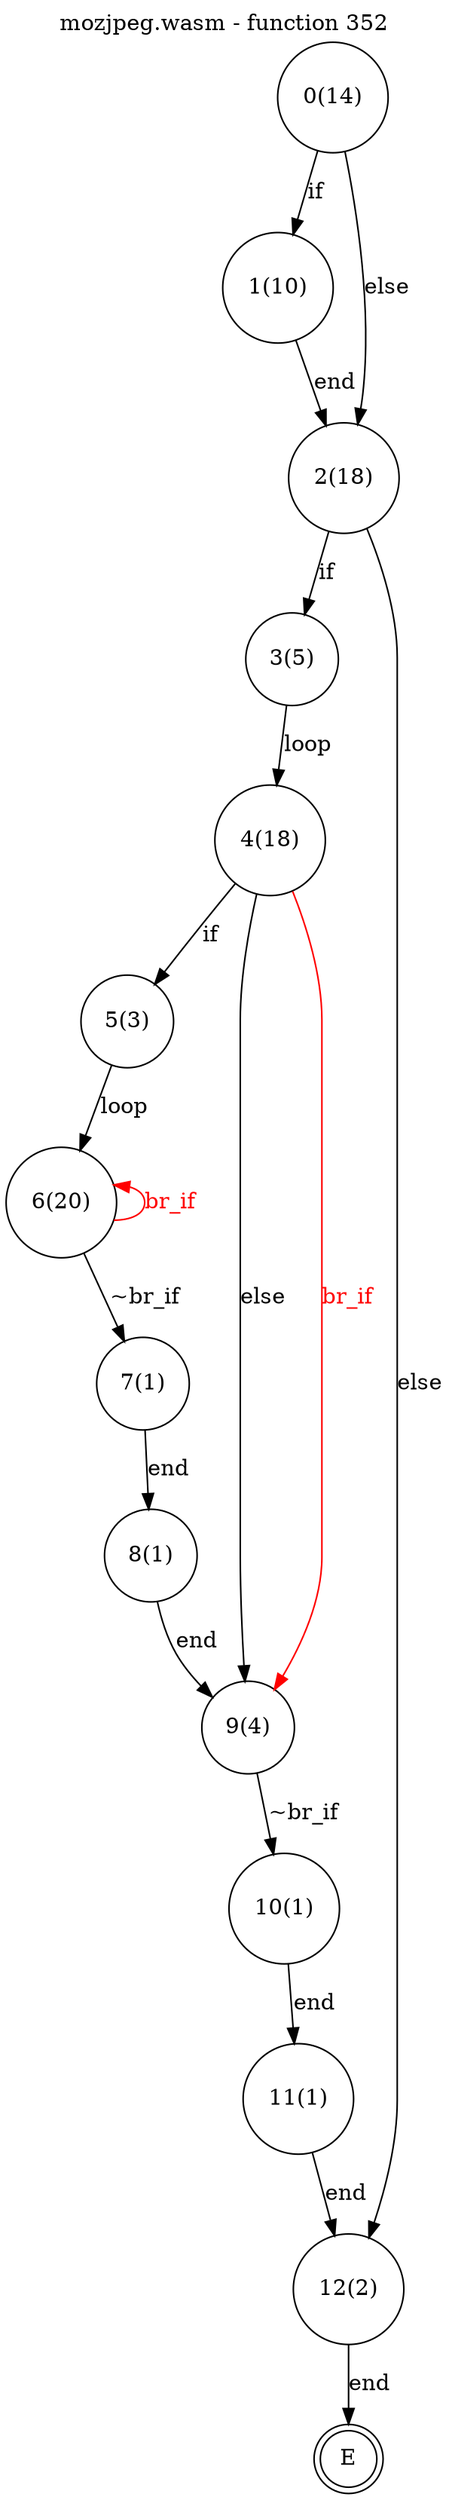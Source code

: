 digraph finite_state_machine {
    label = "mozjpeg.wasm - function 352"
    labelloc =  t
    labelfontsize = 16
    labelfontcolor = black
    labelfontname = "Helvetica"
    node [shape = doublecircle]; E ;
node [shape=circle, fontcolor=black, style="", label="0(14)"]0
node [shape=circle, fontcolor=black, style="", label="1(10)"]1
node [shape=circle, fontcolor=black, style="", label="2(18)"]2
node [shape=circle, fontcolor=black, style="", label="3(5)"]3
node [shape=circle, fontcolor=black, style="", label="4(18)"]4
node [shape=circle, fontcolor=black, style="", label="5(3)"]5
node [shape=circle, fontcolor=black, style="", label="6(20)"]6
node [shape=circle, fontcolor=black, style="", label="7(1)"]7
node [shape=circle, fontcolor=black, style="", label="8(1)"]8
node [shape=circle, fontcolor=black, style="", label="9(4)"]9
node [shape=circle, fontcolor=black, style="", label="10(1)"]10
node [shape=circle, fontcolor=black, style="", label="11(1)"]11
node [shape=circle, fontcolor=black, style="", label="12(2)"]12
node [shape=circle, fontcolor=black, style="", label="E"]E
    0 -> 1[label="if"];
    0 -> 2[label="else"];
    1 -> 2[label="end"];
    2 -> 3[label="if"];
    2 -> 12[label="else"];
    3 -> 4[label="loop"];
    4 -> 5[label="if"];
    4 -> 9[label="else"];
    5 -> 6[label="loop"];
    6 -> 7[label="~br_if"];
    6 -> 6[color="red" dir=back fontcolor="red" label="br_if"];
    7 -> 8[label="end"];
    8 -> 9[label="end"];
    9 -> 10[label="~br_if"];
    9 -> 4[color="red" dir=back fontcolor="red" label="br_if"];
    10 -> 11[label="end"];
    11 -> 12[label="end"];
    12 -> E[label="end"];
}
